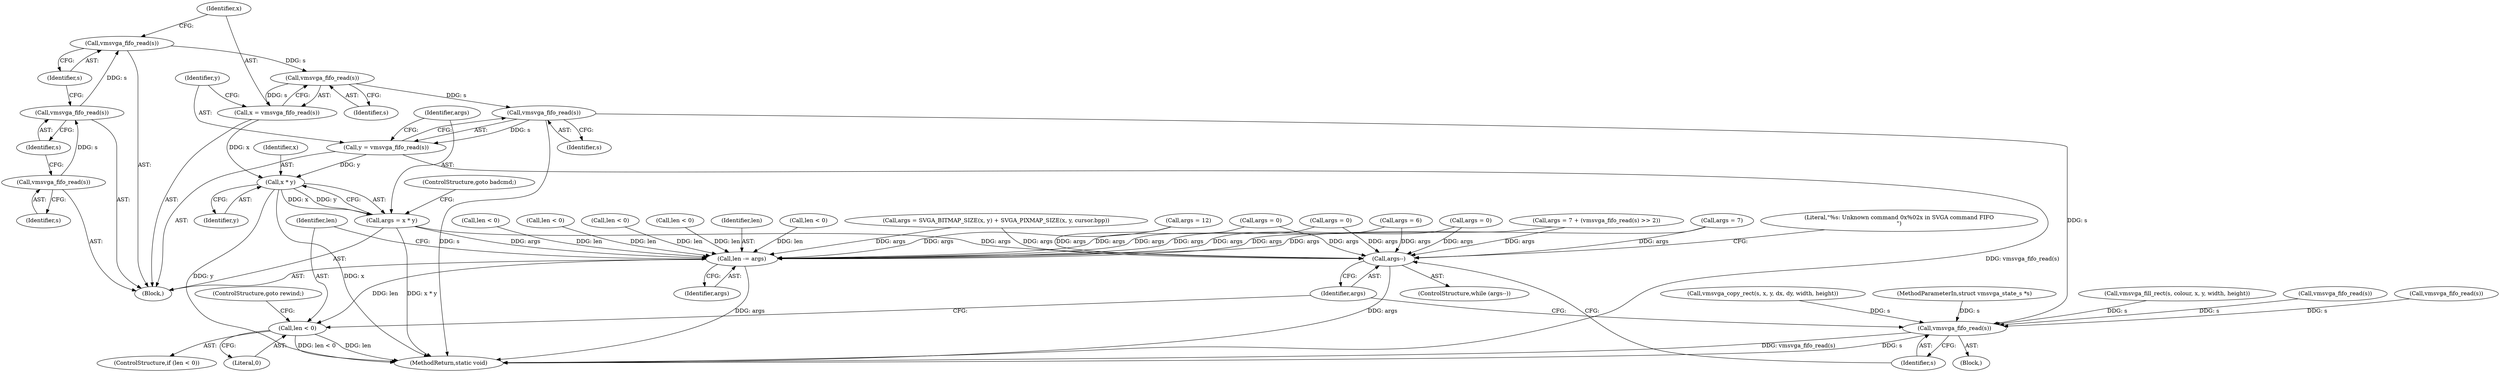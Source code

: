digraph "0_qemu_167d97a3def77ee2dbf6e908b0ecbfe2103977db@API" {
"1000447" [label="(Call,vmsvga_fifo_read(s))"];
"1000445" [label="(Call,vmsvga_fifo_read(s))"];
"1000443" [label="(Call,vmsvga_fifo_read(s))"];
"1000451" [label="(Call,vmsvga_fifo_read(s))"];
"1000449" [label="(Call,x = vmsvga_fifo_read(s))"];
"1000459" [label="(Call,x * y)"];
"1000457" [label="(Call,args = x * y)"];
"1000512" [label="(Call,len -= args)"];
"1000516" [label="(Call,len < 0)"];
"1000522" [label="(Call,args--)"];
"1000455" [label="(Call,vmsvga_fifo_read(s))"];
"1000453" [label="(Call,y = vmsvga_fifo_read(s))"];
"1000525" [label="(Call,vmsvga_fifo_read(s))"];
"1000224" [label="(Call,args = 0)"];
"1000520" [label="(ControlStructure,goto rewind;)"];
"1000526" [label="(Identifier,s)"];
"1000452" [label="(Identifier,s)"];
"1000464" [label="(Call,args = 6)"];
"1000438" [label="(Call,len < 0)"];
"1000455" [label="(Call,vmsvga_fifo_read(s))"];
"1000275" [label="(Call,args = 0)"];
"1000443" [label="(Call,vmsvga_fifo_read(s))"];
"1000461" [label="(Identifier,y)"];
"1000523" [label="(Identifier,args)"];
"1000517" [label="(Identifier,len)"];
"1000524" [label="(Block,)"];
"1000329" [label="(Call,vmsvga_fifo_read(s))"];
"1000454" [label="(Identifier,y)"];
"1000469" [label="(Call,args = 7)"];
"1000525" [label="(Call,vmsvga_fifo_read(s))"];
"1000492" [label="(Call,vmsvga_fifo_read(s))"];
"1000264" [label="(Call,vmsvga_copy_rect(s, x, y, dx, dy, width, height))"];
"1000458" [label="(Identifier,args)"];
"1000513" [label="(Identifier,len)"];
"1000514" [label="(Identifier,args)"];
"1000447" [label="(Call,vmsvga_fifo_read(s))"];
"1000521" [label="(ControlStructure,while (args--))"];
"1000508" [label="(Call,args = 0)"];
"1000105" [label="(MethodParameterIn,struct vmsvga_state_s *s)"];
"1000453" [label="(Call,y = vmsvga_fifo_read(s))"];
"1000187" [label="(Call,len < 0)"];
"1000214" [label="(Call,vmsvga_fill_rect(s, colour, x, y, width, height))"];
"1000457" [label="(Call,args = x * y)"];
"1000487" [label="(Call,args = 7 + (vmsvga_fifo_read(s) >> 2))"];
"1000478" [label="(Call,len < 0)"];
"1000233" [label="(Call,len < 0)"];
"1000515" [label="(ControlStructure,if (len < 0))"];
"1000528" [label="(Literal,\"%s: Unknown command 0x%02x in SVGA command FIFO\n\")"];
"1000446" [label="(Identifier,s)"];
"1000522" [label="(Call,args--)"];
"1000284" [label="(Call,len < 0)"];
"1000516" [label="(Call,len < 0)"];
"1000518" [label="(Literal,0)"];
"1000331" [label="(Call,args = SVGA_BITMAP_SIZE(x, y) + SVGA_PIXMAP_SIZE(x, y, cursor.bpp))"];
"1000497" [label="(Call,args = 12)"];
"1000456" [label="(Identifier,s)"];
"1000450" [label="(Identifier,x)"];
"1000445" [label="(Call,vmsvga_fifo_read(s))"];
"1000448" [label="(Identifier,s)"];
"1000549" [label="(MethodReturn,static void)"];
"1000444" [label="(Identifier,s)"];
"1000451" [label="(Call,vmsvga_fifo_read(s))"];
"1000462" [label="(ControlStructure,goto badcmd;)"];
"1000449" [label="(Call,x = vmsvga_fifo_read(s))"];
"1000512" [label="(Call,len -= args)"];
"1000459" [label="(Call,x * y)"];
"1000460" [label="(Identifier,x)"];
"1000136" [label="(Block,)"];
"1000447" -> "1000136"  [label="AST: "];
"1000447" -> "1000448"  [label="CFG: "];
"1000448" -> "1000447"  [label="AST: "];
"1000450" -> "1000447"  [label="CFG: "];
"1000445" -> "1000447"  [label="DDG: s"];
"1000447" -> "1000451"  [label="DDG: s"];
"1000445" -> "1000136"  [label="AST: "];
"1000445" -> "1000446"  [label="CFG: "];
"1000446" -> "1000445"  [label="AST: "];
"1000448" -> "1000445"  [label="CFG: "];
"1000443" -> "1000445"  [label="DDG: s"];
"1000443" -> "1000136"  [label="AST: "];
"1000443" -> "1000444"  [label="CFG: "];
"1000444" -> "1000443"  [label="AST: "];
"1000446" -> "1000443"  [label="CFG: "];
"1000451" -> "1000449"  [label="AST: "];
"1000451" -> "1000452"  [label="CFG: "];
"1000452" -> "1000451"  [label="AST: "];
"1000449" -> "1000451"  [label="CFG: "];
"1000451" -> "1000449"  [label="DDG: s"];
"1000451" -> "1000455"  [label="DDG: s"];
"1000449" -> "1000136"  [label="AST: "];
"1000450" -> "1000449"  [label="AST: "];
"1000454" -> "1000449"  [label="CFG: "];
"1000449" -> "1000459"  [label="DDG: x"];
"1000459" -> "1000457"  [label="AST: "];
"1000459" -> "1000461"  [label="CFG: "];
"1000460" -> "1000459"  [label="AST: "];
"1000461" -> "1000459"  [label="AST: "];
"1000457" -> "1000459"  [label="CFG: "];
"1000459" -> "1000549"  [label="DDG: y"];
"1000459" -> "1000549"  [label="DDG: x"];
"1000459" -> "1000457"  [label="DDG: x"];
"1000459" -> "1000457"  [label="DDG: y"];
"1000453" -> "1000459"  [label="DDG: y"];
"1000457" -> "1000136"  [label="AST: "];
"1000458" -> "1000457"  [label="AST: "];
"1000462" -> "1000457"  [label="CFG: "];
"1000457" -> "1000549"  [label="DDG: x * y"];
"1000457" -> "1000512"  [label="DDG: args"];
"1000457" -> "1000522"  [label="DDG: args"];
"1000512" -> "1000136"  [label="AST: "];
"1000512" -> "1000514"  [label="CFG: "];
"1000513" -> "1000512"  [label="AST: "];
"1000514" -> "1000512"  [label="AST: "];
"1000517" -> "1000512"  [label="CFG: "];
"1000512" -> "1000549"  [label="DDG: args"];
"1000224" -> "1000512"  [label="DDG: args"];
"1000508" -> "1000512"  [label="DDG: args"];
"1000464" -> "1000512"  [label="DDG: args"];
"1000497" -> "1000512"  [label="DDG: args"];
"1000487" -> "1000512"  [label="DDG: args"];
"1000331" -> "1000512"  [label="DDG: args"];
"1000275" -> "1000512"  [label="DDG: args"];
"1000469" -> "1000512"  [label="DDG: args"];
"1000187" -> "1000512"  [label="DDG: len"];
"1000284" -> "1000512"  [label="DDG: len"];
"1000478" -> "1000512"  [label="DDG: len"];
"1000233" -> "1000512"  [label="DDG: len"];
"1000438" -> "1000512"  [label="DDG: len"];
"1000512" -> "1000516"  [label="DDG: len"];
"1000516" -> "1000515"  [label="AST: "];
"1000516" -> "1000518"  [label="CFG: "];
"1000517" -> "1000516"  [label="AST: "];
"1000518" -> "1000516"  [label="AST: "];
"1000520" -> "1000516"  [label="CFG: "];
"1000523" -> "1000516"  [label="CFG: "];
"1000516" -> "1000549"  [label="DDG: len < 0"];
"1000516" -> "1000549"  [label="DDG: len"];
"1000522" -> "1000521"  [label="AST: "];
"1000522" -> "1000523"  [label="CFG: "];
"1000523" -> "1000522"  [label="AST: "];
"1000526" -> "1000522"  [label="CFG: "];
"1000528" -> "1000522"  [label="CFG: "];
"1000522" -> "1000549"  [label="DDG: args"];
"1000224" -> "1000522"  [label="DDG: args"];
"1000508" -> "1000522"  [label="DDG: args"];
"1000464" -> "1000522"  [label="DDG: args"];
"1000497" -> "1000522"  [label="DDG: args"];
"1000487" -> "1000522"  [label="DDG: args"];
"1000331" -> "1000522"  [label="DDG: args"];
"1000275" -> "1000522"  [label="DDG: args"];
"1000469" -> "1000522"  [label="DDG: args"];
"1000455" -> "1000453"  [label="AST: "];
"1000455" -> "1000456"  [label="CFG: "];
"1000456" -> "1000455"  [label="AST: "];
"1000453" -> "1000455"  [label="CFG: "];
"1000455" -> "1000549"  [label="DDG: s"];
"1000455" -> "1000453"  [label="DDG: s"];
"1000455" -> "1000525"  [label="DDG: s"];
"1000453" -> "1000136"  [label="AST: "];
"1000454" -> "1000453"  [label="AST: "];
"1000458" -> "1000453"  [label="CFG: "];
"1000453" -> "1000549"  [label="DDG: vmsvga_fifo_read(s)"];
"1000525" -> "1000524"  [label="AST: "];
"1000525" -> "1000526"  [label="CFG: "];
"1000526" -> "1000525"  [label="AST: "];
"1000523" -> "1000525"  [label="CFG: "];
"1000525" -> "1000549"  [label="DDG: vmsvga_fifo_read(s)"];
"1000525" -> "1000549"  [label="DDG: s"];
"1000214" -> "1000525"  [label="DDG: s"];
"1000264" -> "1000525"  [label="DDG: s"];
"1000492" -> "1000525"  [label="DDG: s"];
"1000329" -> "1000525"  [label="DDG: s"];
"1000105" -> "1000525"  [label="DDG: s"];
}
